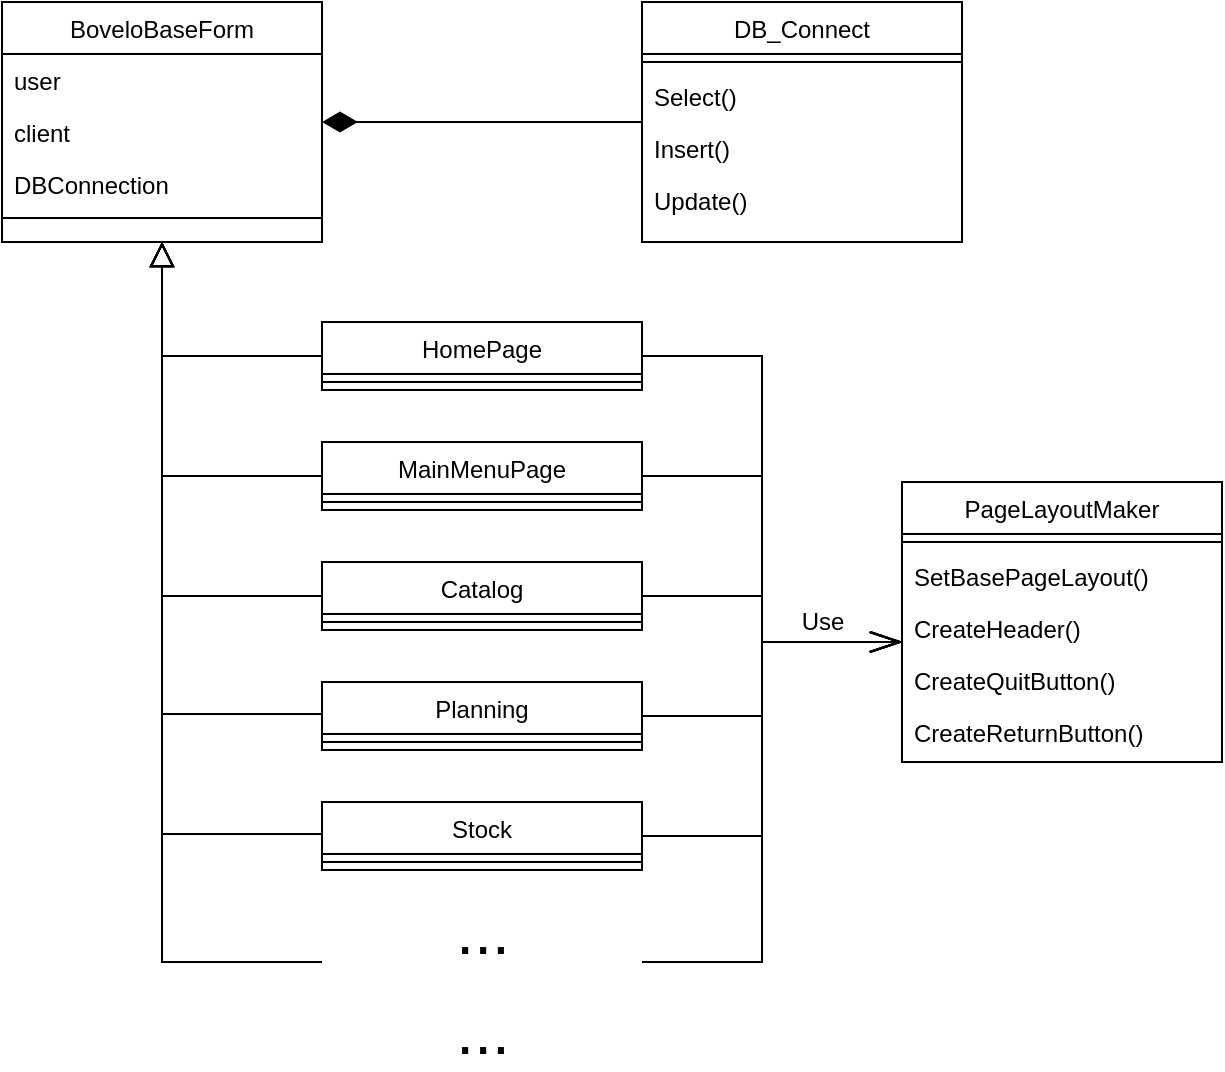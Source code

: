 <mxfile version="14.7.7" type="device"><diagram id="C5RBs43oDa-KdzZeNtuy" name="Page-1"><mxGraphModel dx="1422" dy="794" grid="1" gridSize="10" guides="1" tooltips="1" connect="1" arrows="1" fold="1" page="1" pageScale="1" pageWidth="827" pageHeight="1169" math="0" shadow="0"><root><mxCell id="WIyWlLk6GJQsqaUBKTNV-0"/><mxCell id="WIyWlLk6GJQsqaUBKTNV-1" parent="WIyWlLk6GJQsqaUBKTNV-0"/><mxCell id="ABcaVVFzVhlRnSChJ7_M-37" style="edgeStyle=orthogonalEdgeStyle;rounded=0;orthogonalLoop=1;jettySize=auto;html=1;endArrow=none;endFill=0;startSize=15;endSize=6;startArrow=diamondThin;startFill=1;" edge="1" parent="WIyWlLk6GJQsqaUBKTNV-1" source="zkfFHV4jXpPFQw0GAbJ--0" target="ABcaVVFzVhlRnSChJ7_M-27"><mxGeometry relative="1" as="geometry"/></mxCell><mxCell id="zkfFHV4jXpPFQw0GAbJ--0" value="BoveloBaseForm" style="swimlane;fontStyle=0;align=center;verticalAlign=top;childLayout=stackLayout;horizontal=1;startSize=26;horizontalStack=0;resizeParent=1;resizeLast=0;collapsible=1;marginBottom=0;rounded=0;shadow=0;strokeWidth=1;" parent="WIyWlLk6GJQsqaUBKTNV-1" vertex="1"><mxGeometry x="80" y="40" width="160" height="120" as="geometry"><mxRectangle x="230" y="140" width="160" height="26" as="alternateBounds"/></mxGeometry></mxCell><mxCell id="zkfFHV4jXpPFQw0GAbJ--1" value="user" style="text;align=left;verticalAlign=top;spacingLeft=4;spacingRight=4;overflow=hidden;rotatable=0;points=[[0,0.5],[1,0.5]];portConstraint=eastwest;" parent="zkfFHV4jXpPFQw0GAbJ--0" vertex="1"><mxGeometry y="26" width="160" height="26" as="geometry"/></mxCell><mxCell id="zkfFHV4jXpPFQw0GAbJ--2" value="client" style="text;align=left;verticalAlign=top;spacingLeft=4;spacingRight=4;overflow=hidden;rotatable=0;points=[[0,0.5],[1,0.5]];portConstraint=eastwest;rounded=0;shadow=0;html=0;" parent="zkfFHV4jXpPFQw0GAbJ--0" vertex="1"><mxGeometry y="52" width="160" height="26" as="geometry"/></mxCell><mxCell id="zkfFHV4jXpPFQw0GAbJ--3" value="DBConnection" style="text;align=left;verticalAlign=top;spacingLeft=4;spacingRight=4;overflow=hidden;rotatable=0;points=[[0,0.5],[1,0.5]];portConstraint=eastwest;rounded=0;shadow=0;html=0;" parent="zkfFHV4jXpPFQw0GAbJ--0" vertex="1"><mxGeometry y="78" width="160" height="26" as="geometry"/></mxCell><mxCell id="zkfFHV4jXpPFQw0GAbJ--4" value="" style="line;html=1;strokeWidth=1;align=left;verticalAlign=middle;spacingTop=-1;spacingLeft=3;spacingRight=3;rotatable=0;labelPosition=right;points=[];portConstraint=eastwest;" parent="zkfFHV4jXpPFQw0GAbJ--0" vertex="1"><mxGeometry y="104" width="160" height="8" as="geometry"/></mxCell><mxCell id="ABcaVVFzVhlRnSChJ7_M-19" style="edgeStyle=orthogonalEdgeStyle;rounded=0;orthogonalLoop=1;jettySize=auto;html=1;endArrow=openThin;endFill=0;startSize=6;endSize=14;" edge="1" parent="WIyWlLk6GJQsqaUBKTNV-1" source="zkfFHV4jXpPFQw0GAbJ--6" target="zkfFHV4jXpPFQw0GAbJ--17"><mxGeometry relative="1" as="geometry"><Array as="points"><mxPoint x="460" y="217"/><mxPoint x="460" y="360"/></Array></mxGeometry></mxCell><mxCell id="zkfFHV4jXpPFQw0GAbJ--6" value="HomePage" style="swimlane;fontStyle=0;align=center;verticalAlign=top;childLayout=stackLayout;horizontal=1;startSize=26;horizontalStack=0;resizeParent=1;resizeLast=0;collapsible=1;marginBottom=0;rounded=0;shadow=0;strokeWidth=1;" parent="WIyWlLk6GJQsqaUBKTNV-1" vertex="1"><mxGeometry x="240" y="200" width="160" height="34" as="geometry"><mxRectangle x="130" y="380" width="160" height="26" as="alternateBounds"/></mxGeometry></mxCell><mxCell id="zkfFHV4jXpPFQw0GAbJ--9" value="" style="line;html=1;strokeWidth=1;align=left;verticalAlign=middle;spacingTop=-1;spacingLeft=3;spacingRight=3;rotatable=0;labelPosition=right;points=[];portConstraint=eastwest;" parent="zkfFHV4jXpPFQw0GAbJ--6" vertex="1"><mxGeometry y="26" width="160" height="8" as="geometry"/></mxCell><mxCell id="zkfFHV4jXpPFQw0GAbJ--12" value="" style="endArrow=block;endSize=10;endFill=0;shadow=0;strokeWidth=1;rounded=0;edgeStyle=elbowEdgeStyle;elbow=vertical;" parent="WIyWlLk6GJQsqaUBKTNV-1" source="zkfFHV4jXpPFQw0GAbJ--6" target="zkfFHV4jXpPFQw0GAbJ--0" edge="1"><mxGeometry width="160" relative="1" as="geometry"><mxPoint x="200" y="203" as="sourcePoint"/><mxPoint x="200" y="203" as="targetPoint"/><Array as="points"><mxPoint x="160" y="217"/><mxPoint x="160" y="200"/><mxPoint x="120" y="217"/><mxPoint x="190" y="217"/><mxPoint x="240" y="200"/><mxPoint x="230" y="249"/></Array></mxGeometry></mxCell><mxCell id="ABcaVVFzVhlRnSChJ7_M-21" style="edgeStyle=orthogonalEdgeStyle;rounded=0;orthogonalLoop=1;jettySize=auto;html=1;endArrow=openThin;endFill=0;startSize=6;endSize=14;" edge="1" parent="WIyWlLk6GJQsqaUBKTNV-1" source="zkfFHV4jXpPFQw0GAbJ--13" target="zkfFHV4jXpPFQw0GAbJ--17"><mxGeometry relative="1" as="geometry"><Array as="points"><mxPoint x="460" y="277"/><mxPoint x="460" y="360"/></Array></mxGeometry></mxCell><mxCell id="zkfFHV4jXpPFQw0GAbJ--13" value="MainMenuPage" style="swimlane;fontStyle=0;align=center;verticalAlign=top;childLayout=stackLayout;horizontal=1;startSize=26;horizontalStack=0;resizeParent=1;resizeLast=0;collapsible=1;marginBottom=0;rounded=0;shadow=0;strokeWidth=1;" parent="WIyWlLk6GJQsqaUBKTNV-1" vertex="1"><mxGeometry x="240" y="260" width="160" height="34" as="geometry"><mxRectangle x="340" y="380" width="170" height="26" as="alternateBounds"/></mxGeometry></mxCell><mxCell id="zkfFHV4jXpPFQw0GAbJ--15" value="" style="line;html=1;strokeWidth=1;align=left;verticalAlign=middle;spacingTop=-1;spacingLeft=3;spacingRight=3;rotatable=0;labelPosition=right;points=[];portConstraint=eastwest;" parent="zkfFHV4jXpPFQw0GAbJ--13" vertex="1"><mxGeometry y="26" width="160" height="8" as="geometry"/></mxCell><mxCell id="zkfFHV4jXpPFQw0GAbJ--16" value="" style="endArrow=block;endSize=10;endFill=0;shadow=0;strokeWidth=1;rounded=0;edgeStyle=elbowEdgeStyle;elbow=vertical;" parent="WIyWlLk6GJQsqaUBKTNV-1" source="zkfFHV4jXpPFQw0GAbJ--13" target="zkfFHV4jXpPFQw0GAbJ--0" edge="1"><mxGeometry width="160" relative="1" as="geometry"><mxPoint x="210" y="373" as="sourcePoint"/><mxPoint x="310" y="271" as="targetPoint"/><Array as="points"><mxPoint x="160" y="277"/><mxPoint x="160" y="230"/><mxPoint x="220" y="277"/><mxPoint x="170" y="277"/><mxPoint x="230" y="267"/></Array></mxGeometry></mxCell><mxCell id="zkfFHV4jXpPFQw0GAbJ--17" value="PageLayoutMaker" style="swimlane;fontStyle=0;align=center;verticalAlign=top;childLayout=stackLayout;horizontal=1;startSize=26;horizontalStack=0;resizeParent=1;resizeLast=0;collapsible=1;marginBottom=0;rounded=0;shadow=0;strokeWidth=1;" parent="WIyWlLk6GJQsqaUBKTNV-1" vertex="1"><mxGeometry x="530" y="280" width="160" height="140" as="geometry"><mxRectangle x="550" y="140" width="160" height="26" as="alternateBounds"/></mxGeometry></mxCell><mxCell id="zkfFHV4jXpPFQw0GAbJ--23" value="" style="line;html=1;strokeWidth=1;align=left;verticalAlign=middle;spacingTop=-1;spacingLeft=3;spacingRight=3;rotatable=0;labelPosition=right;points=[];portConstraint=eastwest;" parent="zkfFHV4jXpPFQw0GAbJ--17" vertex="1"><mxGeometry y="26" width="160" height="8" as="geometry"/></mxCell><mxCell id="zkfFHV4jXpPFQw0GAbJ--24" value="SetBasePageLayout()" style="text;align=left;verticalAlign=top;spacingLeft=4;spacingRight=4;overflow=hidden;rotatable=0;points=[[0,0.5],[1,0.5]];portConstraint=eastwest;" parent="zkfFHV4jXpPFQw0GAbJ--17" vertex="1"><mxGeometry y="34" width="160" height="26" as="geometry"/></mxCell><mxCell id="ABcaVVFzVhlRnSChJ7_M-0" value="CreateHeader()" style="text;align=left;verticalAlign=top;spacingLeft=4;spacingRight=4;overflow=hidden;rotatable=0;points=[[0,0.5],[1,0.5]];portConstraint=eastwest;" vertex="1" parent="zkfFHV4jXpPFQw0GAbJ--17"><mxGeometry y="60" width="160" height="26" as="geometry"/></mxCell><mxCell id="ABcaVVFzVhlRnSChJ7_M-1" value="CreateQuitButton()" style="text;align=left;verticalAlign=top;spacingLeft=4;spacingRight=4;overflow=hidden;rotatable=0;points=[[0,0.5],[1,0.5]];portConstraint=eastwest;" vertex="1" parent="zkfFHV4jXpPFQw0GAbJ--17"><mxGeometry y="86" width="160" height="26" as="geometry"/></mxCell><mxCell id="ABcaVVFzVhlRnSChJ7_M-2" value="CreateReturnButton()" style="text;align=left;verticalAlign=top;spacingLeft=4;spacingRight=4;overflow=hidden;rotatable=0;points=[[0,0.5],[1,0.5]];portConstraint=eastwest;" vertex="1" parent="zkfFHV4jXpPFQw0GAbJ--17"><mxGeometry y="112" width="160" height="26" as="geometry"/></mxCell><mxCell id="ABcaVVFzVhlRnSChJ7_M-22" style="edgeStyle=orthogonalEdgeStyle;rounded=0;orthogonalLoop=1;jettySize=auto;html=1;endArrow=openThin;endFill=0;startSize=6;endSize=14;" edge="1" parent="WIyWlLk6GJQsqaUBKTNV-1" source="ABcaVVFzVhlRnSChJ7_M-3" target="zkfFHV4jXpPFQw0GAbJ--17"><mxGeometry relative="1" as="geometry"><Array as="points"><mxPoint x="460" y="337"/><mxPoint x="460" y="360"/></Array></mxGeometry></mxCell><mxCell id="ABcaVVFzVhlRnSChJ7_M-3" value="Catalog" style="swimlane;fontStyle=0;align=center;verticalAlign=top;childLayout=stackLayout;horizontal=1;startSize=26;horizontalStack=0;resizeParent=1;resizeLast=0;collapsible=1;marginBottom=0;rounded=0;shadow=0;strokeWidth=1;" vertex="1" parent="WIyWlLk6GJQsqaUBKTNV-1"><mxGeometry x="240" y="320" width="160" height="34" as="geometry"><mxRectangle x="340" y="380" width="170" height="26" as="alternateBounds"/></mxGeometry></mxCell><mxCell id="ABcaVVFzVhlRnSChJ7_M-4" value="" style="line;html=1;strokeWidth=1;align=left;verticalAlign=middle;spacingTop=-1;spacingLeft=3;spacingRight=3;rotatable=0;labelPosition=right;points=[];portConstraint=eastwest;" vertex="1" parent="ABcaVVFzVhlRnSChJ7_M-3"><mxGeometry y="26" width="160" height="8" as="geometry"/></mxCell><mxCell id="ABcaVVFzVhlRnSChJ7_M-23" style="edgeStyle=orthogonalEdgeStyle;rounded=0;orthogonalLoop=1;jettySize=auto;html=1;endArrow=openThin;endFill=0;startSize=6;endSize=14;" edge="1" parent="WIyWlLk6GJQsqaUBKTNV-1" source="ABcaVVFzVhlRnSChJ7_M-5"><mxGeometry relative="1" as="geometry"><mxPoint x="530" y="360" as="targetPoint"/><Array as="points"><mxPoint x="460" y="397"/><mxPoint x="460" y="360"/></Array></mxGeometry></mxCell><mxCell id="ABcaVVFzVhlRnSChJ7_M-5" value="Planning" style="swimlane;fontStyle=0;align=center;verticalAlign=top;childLayout=stackLayout;horizontal=1;startSize=26;horizontalStack=0;resizeParent=1;resizeLast=0;collapsible=1;marginBottom=0;rounded=0;shadow=0;strokeWidth=1;" vertex="1" parent="WIyWlLk6GJQsqaUBKTNV-1"><mxGeometry x="240" y="380" width="160" height="34" as="geometry"><mxRectangle x="340" y="380" width="170" height="26" as="alternateBounds"/></mxGeometry></mxCell><mxCell id="ABcaVVFzVhlRnSChJ7_M-6" value="" style="line;html=1;strokeWidth=1;align=left;verticalAlign=middle;spacingTop=-1;spacingLeft=3;spacingRight=3;rotatable=0;labelPosition=right;points=[];portConstraint=eastwest;" vertex="1" parent="ABcaVVFzVhlRnSChJ7_M-5"><mxGeometry y="26" width="160" height="8" as="geometry"/></mxCell><mxCell id="ABcaVVFzVhlRnSChJ7_M-24" style="edgeStyle=orthogonalEdgeStyle;rounded=0;orthogonalLoop=1;jettySize=auto;html=1;endArrow=openThin;endFill=0;startSize=6;endSize=14;" edge="1" parent="WIyWlLk6GJQsqaUBKTNV-1" source="ABcaVVFzVhlRnSChJ7_M-7" target="zkfFHV4jXpPFQw0GAbJ--17"><mxGeometry relative="1" as="geometry"><Array as="points"><mxPoint x="460" y="457"/><mxPoint x="460" y="360"/></Array></mxGeometry></mxCell><mxCell id="ABcaVVFzVhlRnSChJ7_M-7" value="Stock" style="swimlane;fontStyle=0;align=center;verticalAlign=top;childLayout=stackLayout;horizontal=1;startSize=26;horizontalStack=0;resizeParent=1;resizeLast=0;collapsible=1;marginBottom=0;rounded=0;shadow=0;strokeWidth=1;" vertex="1" parent="WIyWlLk6GJQsqaUBKTNV-1"><mxGeometry x="240" y="440" width="160" height="34" as="geometry"><mxRectangle x="340" y="380" width="170" height="26" as="alternateBounds"/></mxGeometry></mxCell><mxCell id="ABcaVVFzVhlRnSChJ7_M-8" value="" style="line;html=1;strokeWidth=1;align=left;verticalAlign=middle;spacingTop=-1;spacingLeft=3;spacingRight=3;rotatable=0;labelPosition=right;points=[];portConstraint=eastwest;" vertex="1" parent="ABcaVVFzVhlRnSChJ7_M-7"><mxGeometry y="26" width="160" height="8" as="geometry"/></mxCell><mxCell id="ABcaVVFzVhlRnSChJ7_M-12" value="" style="endArrow=block;endSize=10;endFill=0;shadow=0;strokeWidth=1;rounded=0;edgeStyle=elbowEdgeStyle;elbow=vertical;entryX=0.5;entryY=1;entryDx=0;entryDy=0;" edge="1" parent="WIyWlLk6GJQsqaUBKTNV-1" source="ABcaVVFzVhlRnSChJ7_M-3" target="zkfFHV4jXpPFQw0GAbJ--0"><mxGeometry width="160" relative="1" as="geometry"><mxPoint x="240" y="335.5" as="sourcePoint"/><mxPoint x="120" y="218.5" as="targetPoint"/><Array as="points"><mxPoint x="200" y="337"/><mxPoint x="170" y="336"/><mxPoint x="220" y="335.5"/><mxPoint x="170" y="335.5"/><mxPoint x="230" y="325.5"/></Array></mxGeometry></mxCell><mxCell id="ABcaVVFzVhlRnSChJ7_M-13" value="" style="endArrow=block;endSize=10;endFill=0;shadow=0;strokeWidth=1;rounded=0;edgeStyle=elbowEdgeStyle;elbow=vertical;" edge="1" parent="WIyWlLk6GJQsqaUBKTNV-1" source="ABcaVVFzVhlRnSChJ7_M-5" target="zkfFHV4jXpPFQw0GAbJ--0"><mxGeometry width="160" relative="1" as="geometry"><mxPoint x="240" y="395.5" as="sourcePoint"/><mxPoint x="120" y="160" as="targetPoint"/><Array as="points"><mxPoint x="160" y="396"/><mxPoint x="160" y="396"/><mxPoint x="170" y="396"/><mxPoint x="220" y="395.5"/><mxPoint x="170" y="395.5"/><mxPoint x="230" y="385.5"/></Array></mxGeometry></mxCell><mxCell id="ABcaVVFzVhlRnSChJ7_M-14" value="" style="endArrow=block;endSize=10;endFill=0;shadow=0;strokeWidth=1;rounded=0;edgeStyle=elbowEdgeStyle;elbow=vertical;entryX=0.5;entryY=1;entryDx=0;entryDy=0;" edge="1" parent="WIyWlLk6GJQsqaUBKTNV-1" source="ABcaVVFzVhlRnSChJ7_M-7" target="zkfFHV4jXpPFQw0GAbJ--0"><mxGeometry width="160" relative="1" as="geometry"><mxPoint x="240" y="455.5" as="sourcePoint"/><mxPoint x="120" y="338.5" as="targetPoint"/><Array as="points"><mxPoint x="180" y="456"/><mxPoint x="220" y="455.5"/><mxPoint x="170" y="455.5"/><mxPoint x="230" y="445.5"/></Array></mxGeometry></mxCell><mxCell id="ABcaVVFzVhlRnSChJ7_M-15" value="&lt;font style=&quot;font-size: 32px&quot;&gt;...&lt;/font&gt;" style="text;html=1;align=center;verticalAlign=middle;resizable=0;points=[];autosize=1;strokeColor=none;" vertex="1" parent="WIyWlLk6GJQsqaUBKTNV-1"><mxGeometry x="300" y="490" width="40" height="30" as="geometry"/></mxCell><mxCell id="ABcaVVFzVhlRnSChJ7_M-16" value="&lt;font style=&quot;font-size: 32px&quot;&gt;...&lt;/font&gt;" style="text;html=1;align=center;verticalAlign=middle;resizable=0;points=[];autosize=1;strokeColor=none;" vertex="1" parent="WIyWlLk6GJQsqaUBKTNV-1"><mxGeometry x="300" y="540" width="40" height="30" as="geometry"/></mxCell><mxCell id="ABcaVVFzVhlRnSChJ7_M-17" value="" style="endArrow=none;endSize=10;endFill=0;shadow=0;strokeWidth=1;rounded=0;edgeStyle=elbowEdgeStyle;elbow=vertical;" edge="1" parent="WIyWlLk6GJQsqaUBKTNV-1"><mxGeometry width="160" relative="1" as="geometry"><mxPoint x="240" y="520" as="sourcePoint"/><mxPoint x="160" y="230" as="targetPoint"/><Array as="points"><mxPoint x="180" y="520"/><mxPoint x="220" y="519.5"/><mxPoint x="170" y="519.5"/><mxPoint x="230" y="509.5"/></Array></mxGeometry></mxCell><mxCell id="ABcaVVFzVhlRnSChJ7_M-25" style="edgeStyle=orthogonalEdgeStyle;rounded=0;orthogonalLoop=1;jettySize=auto;html=1;endArrow=openThin;endFill=0;startSize=6;endSize=14;" edge="1" parent="WIyWlLk6GJQsqaUBKTNV-1" target="zkfFHV4jXpPFQw0GAbJ--17"><mxGeometry relative="1" as="geometry"><mxPoint x="400" y="520" as="sourcePoint"/><mxPoint x="510" y="410" as="targetPoint"/><Array as="points"><mxPoint x="460" y="520"/><mxPoint x="460" y="360"/></Array></mxGeometry></mxCell><mxCell id="ABcaVVFzVhlRnSChJ7_M-26" value="Use" style="text;html=1;align=center;verticalAlign=middle;resizable=0;points=[];autosize=1;strokeColor=none;" vertex="1" parent="WIyWlLk6GJQsqaUBKTNV-1"><mxGeometry x="470" y="340" width="40" height="20" as="geometry"/></mxCell><mxCell id="ABcaVVFzVhlRnSChJ7_M-27" value="DB_Connect" style="swimlane;fontStyle=0;align=center;verticalAlign=top;childLayout=stackLayout;horizontal=1;startSize=26;horizontalStack=0;resizeParent=1;resizeLast=0;collapsible=1;marginBottom=0;rounded=0;shadow=0;strokeWidth=1;" vertex="1" parent="WIyWlLk6GJQsqaUBKTNV-1"><mxGeometry x="400" y="40" width="160" height="120" as="geometry"><mxRectangle x="550" y="140" width="160" height="26" as="alternateBounds"/></mxGeometry></mxCell><mxCell id="ABcaVVFzVhlRnSChJ7_M-28" value="" style="line;html=1;strokeWidth=1;align=left;verticalAlign=middle;spacingTop=-1;spacingLeft=3;spacingRight=3;rotatable=0;labelPosition=right;points=[];portConstraint=eastwest;" vertex="1" parent="ABcaVVFzVhlRnSChJ7_M-27"><mxGeometry y="26" width="160" height="8" as="geometry"/></mxCell><mxCell id="ABcaVVFzVhlRnSChJ7_M-34" value="Select()" style="text;align=left;verticalAlign=top;spacingLeft=4;spacingRight=4;overflow=hidden;rotatable=0;points=[[0,0.5],[1,0.5]];portConstraint=eastwest;" vertex="1" parent="ABcaVVFzVhlRnSChJ7_M-27"><mxGeometry y="34" width="160" height="26" as="geometry"/></mxCell><mxCell id="ABcaVVFzVhlRnSChJ7_M-35" value="Insert()" style="text;align=left;verticalAlign=top;spacingLeft=4;spacingRight=4;overflow=hidden;rotatable=0;points=[[0,0.5],[1,0.5]];portConstraint=eastwest;" vertex="1" parent="ABcaVVFzVhlRnSChJ7_M-27"><mxGeometry y="60" width="160" height="26" as="geometry"/></mxCell><mxCell id="ABcaVVFzVhlRnSChJ7_M-36" value="Update()" style="text;align=left;verticalAlign=top;spacingLeft=4;spacingRight=4;overflow=hidden;rotatable=0;points=[[0,0.5],[1,0.5]];portConstraint=eastwest;" vertex="1" parent="ABcaVVFzVhlRnSChJ7_M-27"><mxGeometry y="86" width="160" height="26" as="geometry"/></mxCell></root></mxGraphModel></diagram></mxfile>